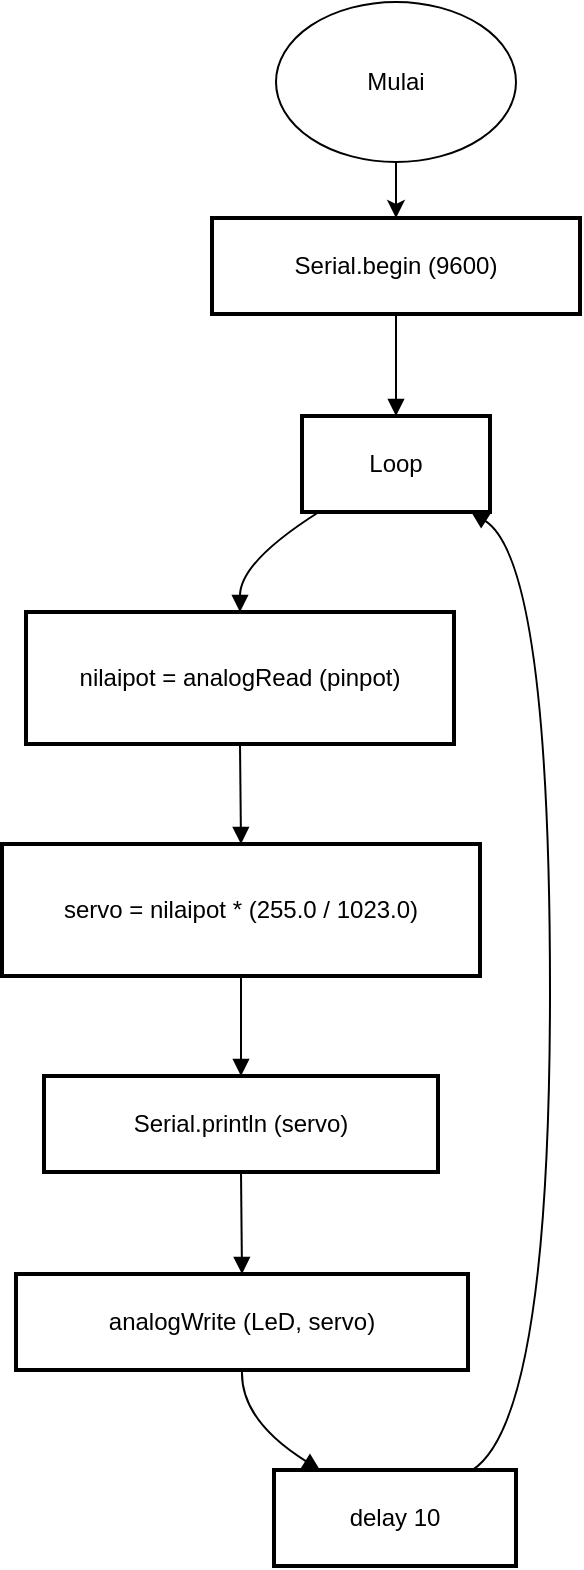 <mxfile version="24.7.17">
  <diagram name="Page-1" id="6cQfmiuDnhXsfZe1dcpV">
    <mxGraphModel dx="2625" dy="1393" grid="1" gridSize="10" guides="1" tooltips="1" connect="1" arrows="1" fold="1" page="1" pageScale="1" pageWidth="850" pageHeight="1100" math="0" shadow="0">
      <root>
        <mxCell id="0" />
        <mxCell id="1" parent="0" />
        <mxCell id="fqztRPGoMSD-JsP0m5d8-2" value="Serial.begin (9600)" style="whiteSpace=wrap;strokeWidth=2;" vertex="1" parent="1">
          <mxGeometry x="355" y="228" width="184" height="48" as="geometry" />
        </mxCell>
        <mxCell id="fqztRPGoMSD-JsP0m5d8-3" value="Loop" style="whiteSpace=wrap;strokeWidth=2;" vertex="1" parent="1">
          <mxGeometry x="400" y="327" width="94" height="48" as="geometry" />
        </mxCell>
        <mxCell id="fqztRPGoMSD-JsP0m5d8-4" value="nilaipot = analogRead (pinpot)" style="whiteSpace=wrap;strokeWidth=2;" vertex="1" parent="1">
          <mxGeometry x="262" y="425" width="214" height="66" as="geometry" />
        </mxCell>
        <mxCell id="fqztRPGoMSD-JsP0m5d8-5" value="servo = nilaipot * (255.0 / 1023.0)" style="whiteSpace=wrap;strokeWidth=2;" vertex="1" parent="1">
          <mxGeometry x="250" y="541" width="239" height="66" as="geometry" />
        </mxCell>
        <mxCell id="fqztRPGoMSD-JsP0m5d8-6" value="Serial.println (servo)" style="whiteSpace=wrap;strokeWidth=2;" vertex="1" parent="1">
          <mxGeometry x="271" y="657" width="197" height="48" as="geometry" />
        </mxCell>
        <mxCell id="fqztRPGoMSD-JsP0m5d8-7" value="analogWrite (LeD, servo)" style="whiteSpace=wrap;strokeWidth=2;" vertex="1" parent="1">
          <mxGeometry x="257" y="756" width="226" height="48" as="geometry" />
        </mxCell>
        <mxCell id="fqztRPGoMSD-JsP0m5d8-8" value="delay 10" style="whiteSpace=wrap;strokeWidth=2;" vertex="1" parent="1">
          <mxGeometry x="386" y="854" width="121" height="48" as="geometry" />
        </mxCell>
        <mxCell id="fqztRPGoMSD-JsP0m5d8-10" value="" style="curved=1;startArrow=none;endArrow=block;exitX=0.5;exitY=1.02;entryX=0.5;entryY=0;rounded=0;" edge="1" parent="1" source="fqztRPGoMSD-JsP0m5d8-2" target="fqztRPGoMSD-JsP0m5d8-3">
          <mxGeometry relative="1" as="geometry">
            <Array as="points" />
          </mxGeometry>
        </mxCell>
        <mxCell id="fqztRPGoMSD-JsP0m5d8-11" value="" style="curved=1;startArrow=none;endArrow=block;exitX=0.09;exitY=1;entryX=0.5;entryY=0;rounded=0;" edge="1" parent="1" source="fqztRPGoMSD-JsP0m5d8-3" target="fqztRPGoMSD-JsP0m5d8-4">
          <mxGeometry relative="1" as="geometry">
            <Array as="points">
              <mxPoint x="369" y="400" />
            </Array>
          </mxGeometry>
        </mxCell>
        <mxCell id="fqztRPGoMSD-JsP0m5d8-12" value="" style="curved=1;startArrow=none;endArrow=block;exitX=0.5;exitY=1;entryX=0.5;entryY=0;rounded=0;" edge="1" parent="1" source="fqztRPGoMSD-JsP0m5d8-4" target="fqztRPGoMSD-JsP0m5d8-5">
          <mxGeometry relative="1" as="geometry">
            <Array as="points" />
          </mxGeometry>
        </mxCell>
        <mxCell id="fqztRPGoMSD-JsP0m5d8-13" value="" style="curved=1;startArrow=none;endArrow=block;exitX=0.5;exitY=1;entryX=0.5;entryY=0;rounded=0;" edge="1" parent="1" source="fqztRPGoMSD-JsP0m5d8-5" target="fqztRPGoMSD-JsP0m5d8-6">
          <mxGeometry relative="1" as="geometry">
            <Array as="points" />
          </mxGeometry>
        </mxCell>
        <mxCell id="fqztRPGoMSD-JsP0m5d8-14" value="" style="curved=1;startArrow=none;endArrow=block;exitX=0.5;exitY=1.01;entryX=0.5;entryY=-0.01;rounded=0;" edge="1" parent="1" source="fqztRPGoMSD-JsP0m5d8-6" target="fqztRPGoMSD-JsP0m5d8-7">
          <mxGeometry relative="1" as="geometry">
            <Array as="points" />
          </mxGeometry>
        </mxCell>
        <mxCell id="fqztRPGoMSD-JsP0m5d8-15" value="" style="curved=1;startArrow=none;endArrow=block;exitX=0.5;exitY=1;entryX=0.19;entryY=0;rounded=0;" edge="1" parent="1" source="fqztRPGoMSD-JsP0m5d8-7" target="fqztRPGoMSD-JsP0m5d8-8">
          <mxGeometry relative="1" as="geometry">
            <Array as="points">
              <mxPoint x="369" y="829" />
            </Array>
          </mxGeometry>
        </mxCell>
        <mxCell id="fqztRPGoMSD-JsP0m5d8-16" value="" style="curved=1;startArrow=none;endArrow=block;exitX=0.82;exitY=0;entryX=0.9;entryY=1;rounded=0;" edge="1" parent="1" source="fqztRPGoMSD-JsP0m5d8-8" target="fqztRPGoMSD-JsP0m5d8-3">
          <mxGeometry relative="1" as="geometry">
            <Array as="points">
              <mxPoint x="524" y="829" />
              <mxPoint x="524" y="400" />
            </Array>
          </mxGeometry>
        </mxCell>
        <mxCell id="fqztRPGoMSD-JsP0m5d8-18" value="" style="edgeStyle=orthogonalEdgeStyle;rounded=0;orthogonalLoop=1;jettySize=auto;html=1;" edge="1" parent="1" source="fqztRPGoMSD-JsP0m5d8-17" target="fqztRPGoMSD-JsP0m5d8-2">
          <mxGeometry relative="1" as="geometry" />
        </mxCell>
        <mxCell id="fqztRPGoMSD-JsP0m5d8-17" value="Mulai" style="ellipse;whiteSpace=wrap;html=1;" vertex="1" parent="1">
          <mxGeometry x="387" y="120" width="120" height="80" as="geometry" />
        </mxCell>
      </root>
    </mxGraphModel>
  </diagram>
</mxfile>
